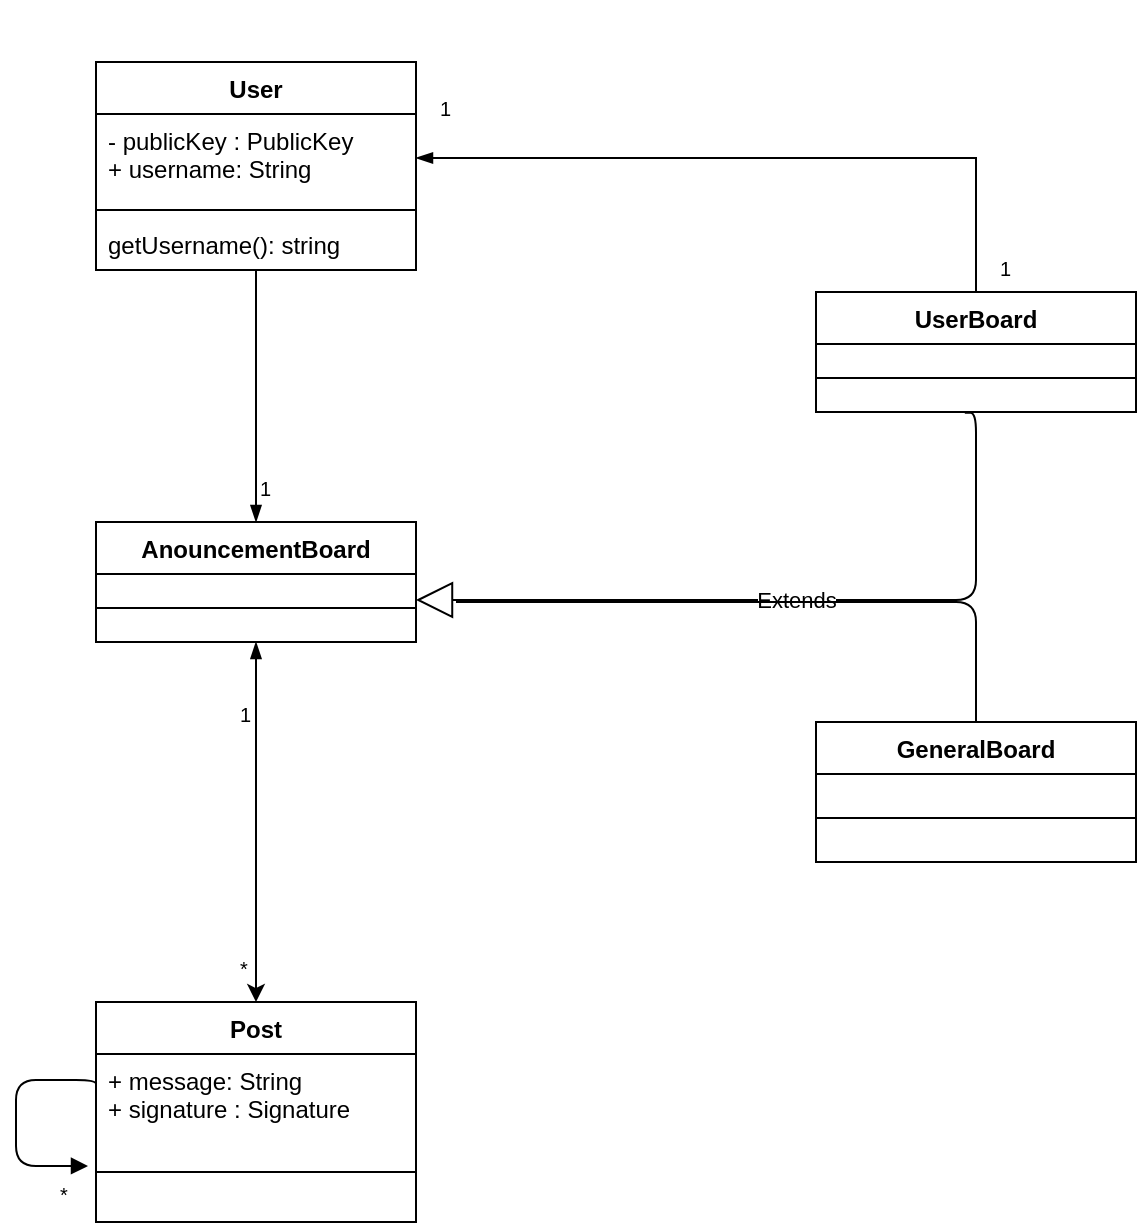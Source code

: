 <mxfile version="12.8.2" type="device"><diagram id="p0hwvvRpXFtRKSFnEDOr" name="Page-1"><mxGraphModel dx="1662" dy="762" grid="1" gridSize="10" guides="1" tooltips="1" connect="1" arrows="1" fold="1" page="1" pageScale="1" pageWidth="850" pageHeight="1100" math="0" shadow="0"><root><mxCell id="0"/><mxCell id="1" parent="0"/><mxCell id="J3s9MQ3_nrk3jTun_7kZ-23" style="edgeStyle=orthogonalEdgeStyle;rounded=0;orthogonalLoop=1;jettySize=auto;html=1;startArrow=none;startFill=0;endArrow=blockThin;endFill=1;" edge="1" parent="1" source="J3s9MQ3_nrk3jTun_7kZ-2" target="J3s9MQ3_nrk3jTun_7kZ-6"><mxGeometry relative="1" as="geometry"/></mxCell><mxCell id="J3s9MQ3_nrk3jTun_7kZ-2" value="User" style="swimlane;fontStyle=1;align=center;verticalAlign=top;childLayout=stackLayout;horizontal=1;startSize=26;horizontalStack=0;resizeParent=1;resizeParentMax=0;resizeLast=0;collapsible=1;marginBottom=0;" vertex="1" parent="1"><mxGeometry x="200" y="160" width="160" height="104" as="geometry"/></mxCell><mxCell id="J3s9MQ3_nrk3jTun_7kZ-3" value="- publicKey : PublicKey&#xA;+ username: String" style="text;strokeColor=none;fillColor=none;align=left;verticalAlign=top;spacingLeft=4;spacingRight=4;overflow=hidden;rotatable=0;points=[[0,0.5],[1,0.5]];portConstraint=eastwest;" vertex="1" parent="J3s9MQ3_nrk3jTun_7kZ-2"><mxGeometry y="26" width="160" height="44" as="geometry"/></mxCell><mxCell id="J3s9MQ3_nrk3jTun_7kZ-4" value="" style="line;strokeWidth=1;fillColor=none;align=left;verticalAlign=middle;spacingTop=-1;spacingLeft=3;spacingRight=3;rotatable=0;labelPosition=right;points=[];portConstraint=eastwest;" vertex="1" parent="J3s9MQ3_nrk3jTun_7kZ-2"><mxGeometry y="70" width="160" height="8" as="geometry"/></mxCell><mxCell id="J3s9MQ3_nrk3jTun_7kZ-5" value="getUsername(): string" style="text;strokeColor=none;fillColor=none;align=left;verticalAlign=top;spacingLeft=4;spacingRight=4;overflow=hidden;rotatable=0;points=[[0,0.5],[1,0.5]];portConstraint=eastwest;" vertex="1" parent="J3s9MQ3_nrk3jTun_7kZ-2"><mxGeometry y="78" width="160" height="26" as="geometry"/></mxCell><mxCell id="J3s9MQ3_nrk3jTun_7kZ-6" value="AnouncementBoard" style="swimlane;fontStyle=1;align=center;verticalAlign=top;childLayout=stackLayout;horizontal=1;startSize=26;horizontalStack=0;resizeParent=1;resizeParentMax=0;resizeLast=0;collapsible=1;marginBottom=0;" vertex="1" parent="1"><mxGeometry x="200" y="390" width="160" height="60" as="geometry"/></mxCell><mxCell id="J3s9MQ3_nrk3jTun_7kZ-8" value="" style="line;strokeWidth=1;fillColor=none;align=left;verticalAlign=middle;spacingTop=-1;spacingLeft=3;spacingRight=3;rotatable=0;labelPosition=right;points=[];portConstraint=eastwest;" vertex="1" parent="J3s9MQ3_nrk3jTun_7kZ-6"><mxGeometry y="26" width="160" height="34" as="geometry"/></mxCell><mxCell id="J3s9MQ3_nrk3jTun_7kZ-10" value="Post" style="swimlane;fontStyle=1;align=center;verticalAlign=top;childLayout=stackLayout;horizontal=1;startSize=26;horizontalStack=0;resizeParent=1;resizeParentMax=0;resizeLast=0;collapsible=1;marginBottom=0;" vertex="1" parent="1"><mxGeometry x="200" y="630" width="160" height="110" as="geometry"/></mxCell><mxCell id="J3s9MQ3_nrk3jTun_7kZ-11" value="+ message: String&#xA;+ signature : Signature&#xA;" style="text;strokeColor=none;fillColor=none;align=left;verticalAlign=top;spacingLeft=4;spacingRight=4;overflow=hidden;rotatable=0;points=[[0,0.5],[1,0.5]];portConstraint=eastwest;" vertex="1" parent="J3s9MQ3_nrk3jTun_7kZ-10"><mxGeometry y="26" width="160" height="34" as="geometry"/></mxCell><mxCell id="J3s9MQ3_nrk3jTun_7kZ-12" value="" style="line;strokeWidth=1;fillColor=none;align=left;verticalAlign=middle;spacingTop=-1;spacingLeft=3;spacingRight=3;rotatable=0;labelPosition=right;points=[];portConstraint=eastwest;" vertex="1" parent="J3s9MQ3_nrk3jTun_7kZ-10"><mxGeometry y="60" width="160" height="50" as="geometry"/></mxCell><mxCell id="J3s9MQ3_nrk3jTun_7kZ-15" value="" style="endArrow=block;endFill=1;html=1;edgeStyle=orthogonalEdgeStyle;align=left;verticalAlign=top;exitX=0;exitY=0.5;exitDx=0;exitDy=0;entryX=-0.025;entryY=0.846;entryDx=0;entryDy=0;entryPerimeter=0;" edge="1" parent="J3s9MQ3_nrk3jTun_7kZ-10" source="J3s9MQ3_nrk3jTun_7kZ-11"><mxGeometry x="-1" relative="1" as="geometry"><mxPoint x="60" y="90" as="sourcePoint"/><mxPoint x="-4" y="81.996" as="targetPoint"/><Array as="points"><mxPoint x="-40" y="39"/><mxPoint x="-40" y="82"/></Array></mxGeometry></mxCell><mxCell id="J3s9MQ3_nrk3jTun_7kZ-16" value="*" style="resizable=0;html=1;align=left;verticalAlign=bottom;labelBackgroundColor=#ffffff;fontSize=10;" connectable="0" vertex="1" parent="J3s9MQ3_nrk3jTun_7kZ-15"><mxGeometry x="-1" relative="1" as="geometry"><mxPoint x="-20" y="61" as="offset"/></mxGeometry></mxCell><mxCell id="J3s9MQ3_nrk3jTun_7kZ-17" style="edgeStyle=orthogonalEdgeStyle;rounded=0;orthogonalLoop=1;jettySize=auto;html=1;entryX=0.5;entryY=0;entryDx=0;entryDy=0;startArrow=blockThin;startFill=1;" edge="1" parent="1" target="J3s9MQ3_nrk3jTun_7kZ-10"><mxGeometry relative="1" as="geometry"><mxPoint x="280" y="450" as="sourcePoint"/><Array as="points"><mxPoint x="280" y="510"/><mxPoint x="280" y="510"/></Array></mxGeometry></mxCell><mxCell id="J3s9MQ3_nrk3jTun_7kZ-18" value="*" style="resizable=0;html=1;align=left;verticalAlign=bottom;labelBackgroundColor=#ffffff;fontSize=10;" connectable="0" vertex="1" parent="1"><mxGeometry x="290" y="560" as="geometry"><mxPoint x="-20" y="61" as="offset"/></mxGeometry></mxCell><mxCell id="J3s9MQ3_nrk3jTun_7kZ-19" value="1" style="resizable=0;html=1;align=left;verticalAlign=bottom;labelBackgroundColor=#ffffff;fontSize=10;" connectable="0" vertex="1" parent="1"><mxGeometry x="390" y="130" as="geometry"><mxPoint x="-20" y="61" as="offset"/></mxGeometry></mxCell><mxCell id="J3s9MQ3_nrk3jTun_7kZ-20" value="1" style="resizable=0;html=1;align=left;verticalAlign=bottom;labelBackgroundColor=#ffffff;fontSize=10;" connectable="0" vertex="1" parent="1"><mxGeometry x="670" y="210" as="geometry"><mxPoint x="-20" y="61" as="offset"/></mxGeometry></mxCell><mxCell id="J3s9MQ3_nrk3jTun_7kZ-21" value="1" style="resizable=0;html=1;align=left;verticalAlign=bottom;labelBackgroundColor=#ffffff;fontSize=10;" connectable="0" vertex="1" parent="1"><mxGeometry x="300" y="320" as="geometry"><mxPoint x="-20" y="61" as="offset"/></mxGeometry></mxCell><mxCell id="J3s9MQ3_nrk3jTun_7kZ-22" value="1" style="resizable=0;html=1;align=left;verticalAlign=bottom;labelBackgroundColor=#ffffff;fontSize=10;" connectable="0" vertex="1" parent="1"><mxGeometry x="290" y="433" as="geometry"><mxPoint x="-20" y="61" as="offset"/></mxGeometry></mxCell><mxCell id="J3s9MQ3_nrk3jTun_7kZ-24" value="Extends" style="endArrow=block;endSize=16;endFill=0;html=1;entryX=1;entryY=0.5;entryDx=0;entryDy=0;edgeStyle=orthogonalEdgeStyle;exitX=0.465;exitY=1.013;exitDx=0;exitDy=0;exitPerimeter=0;" edge="1" parent="1"><mxGeometry width="160" relative="1" as="geometry"><mxPoint x="634.4" y="335.338" as="sourcePoint"/><mxPoint x="360" y="429" as="targetPoint"/><Array as="points"><mxPoint x="640" y="335"/><mxPoint x="640" y="429"/></Array></mxGeometry></mxCell><mxCell id="J3s9MQ3_nrk3jTun_7kZ-37" style="edgeStyle=orthogonalEdgeStyle;rounded=0;orthogonalLoop=1;jettySize=auto;html=1;startArrow=none;startFill=0;endArrow=blockThin;endFill=1;" edge="1" parent="1" source="J3s9MQ3_nrk3jTun_7kZ-25" target="J3s9MQ3_nrk3jTun_7kZ-3"><mxGeometry relative="1" as="geometry"/></mxCell><mxCell id="J3s9MQ3_nrk3jTun_7kZ-25" value="UserBoard" style="swimlane;fontStyle=1;align=center;verticalAlign=top;childLayout=stackLayout;horizontal=1;startSize=26;horizontalStack=0;resizeParent=1;resizeParentMax=0;resizeLast=0;collapsible=1;marginBottom=0;" vertex="1" parent="1"><mxGeometry x="560" y="275" width="160" height="60" as="geometry"/></mxCell><mxCell id="J3s9MQ3_nrk3jTun_7kZ-27" value="" style="line;strokeWidth=1;fillColor=none;align=left;verticalAlign=middle;spacingTop=-1;spacingLeft=3;spacingRight=3;rotatable=0;labelPosition=right;points=[];portConstraint=eastwest;" vertex="1" parent="J3s9MQ3_nrk3jTun_7kZ-25"><mxGeometry y="26" width="160" height="34" as="geometry"/></mxCell><mxCell id="J3s9MQ3_nrk3jTun_7kZ-29" value="GeneralBoard" style="swimlane;fontStyle=1;align=center;verticalAlign=top;childLayout=stackLayout;horizontal=1;startSize=26;horizontalStack=0;resizeParent=1;resizeParentMax=0;resizeLast=0;collapsible=1;marginBottom=0;" vertex="1" parent="1"><mxGeometry x="560" y="490" width="160" height="70" as="geometry"/></mxCell><mxCell id="J3s9MQ3_nrk3jTun_7kZ-31" value="" style="line;strokeWidth=1;fillColor=none;align=left;verticalAlign=middle;spacingTop=-1;spacingLeft=3;spacingRight=3;rotatable=0;labelPosition=right;points=[];portConstraint=eastwest;" vertex="1" parent="J3s9MQ3_nrk3jTun_7kZ-29"><mxGeometry y="26" width="160" height="44" as="geometry"/></mxCell><mxCell id="J3s9MQ3_nrk3jTun_7kZ-43" value="" style="endArrow=none;html=1;exitX=0.5;exitY=0;exitDx=0;exitDy=0;" edge="1" parent="1" source="J3s9MQ3_nrk3jTun_7kZ-29"><mxGeometry width="50" height="50" relative="1" as="geometry"><mxPoint x="410" y="520" as="sourcePoint"/><mxPoint x="380" y="430" as="targetPoint"/><Array as="points"><mxPoint x="640" y="430"/></Array></mxGeometry></mxCell></root></mxGraphModel></diagram></mxfile>